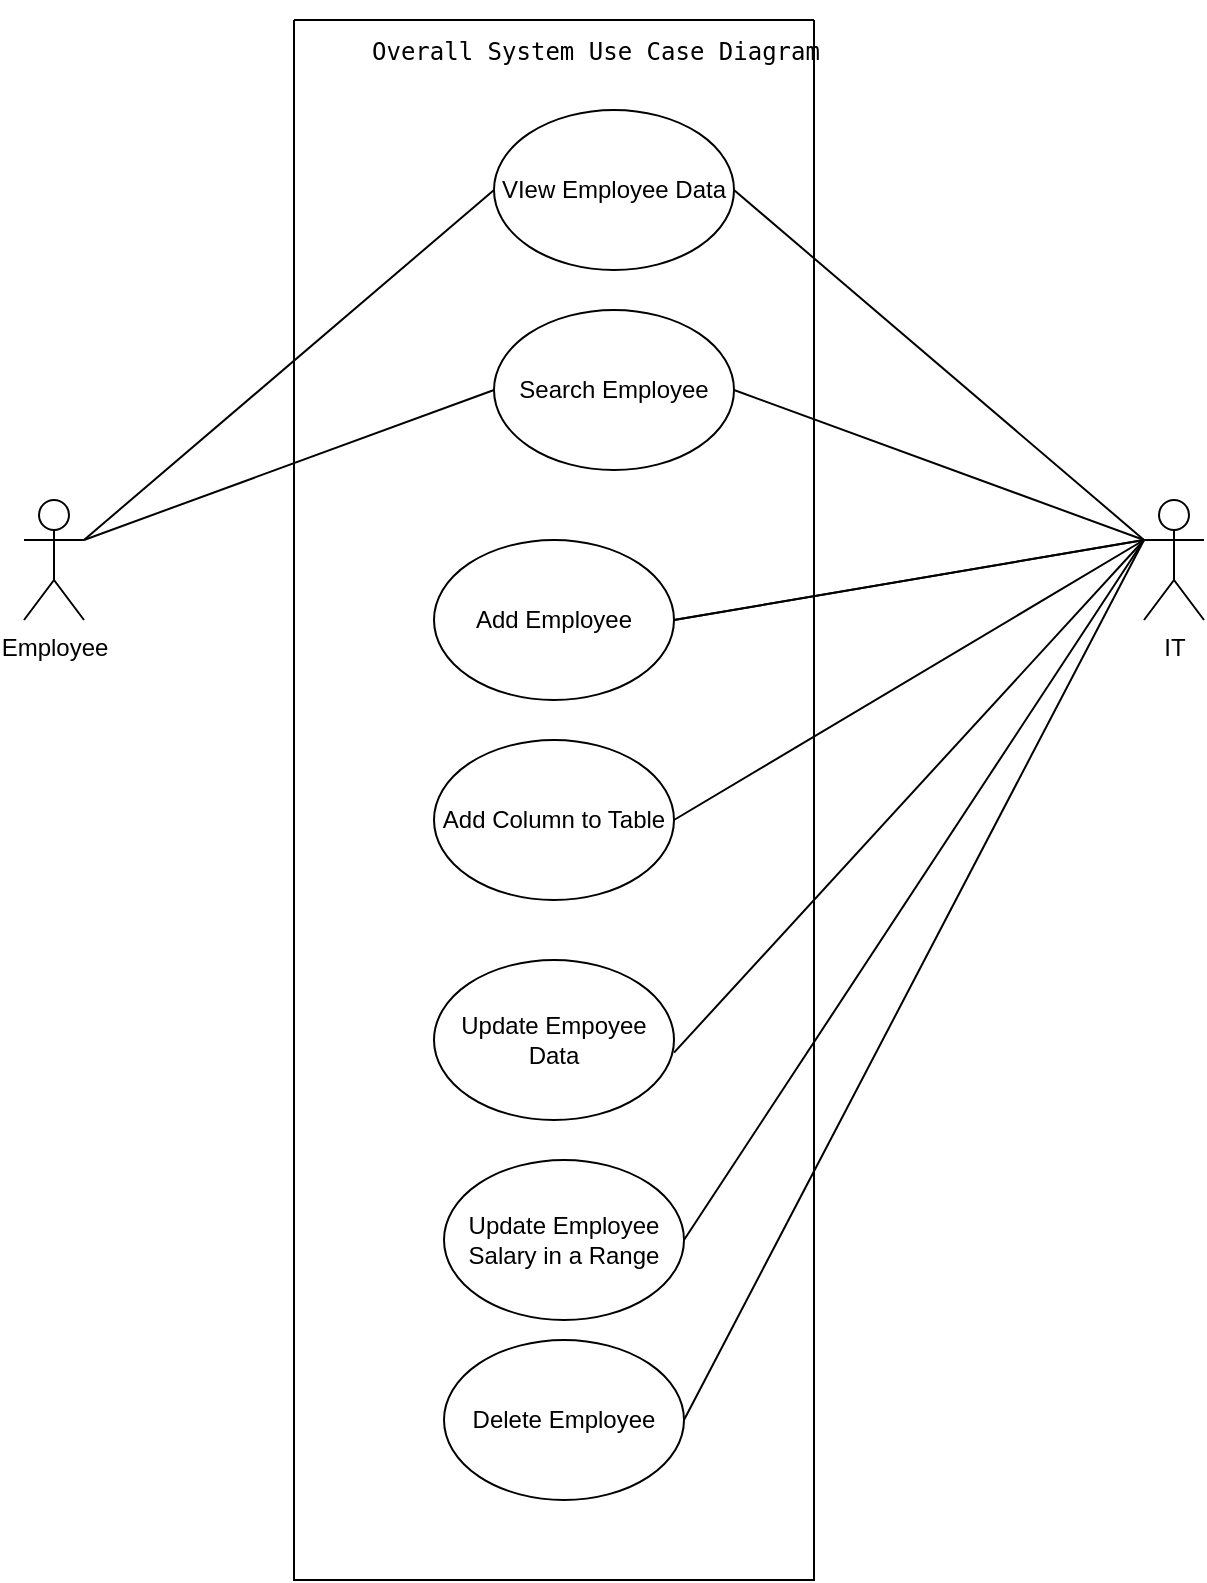 <mxfile version="24.6.5" type="github">
  <diagram name="Page-1" id="N6Xf3aNSx_Kv6TMhR8r-">
    <mxGraphModel dx="952" dy="971" grid="1" gridSize="10" guides="1" tooltips="1" connect="1" arrows="1" fold="1" page="1" pageScale="1" pageWidth="850" pageHeight="1100" math="0" shadow="0">
      <root>
        <mxCell id="0" />
        <mxCell id="1" parent="0" />
        <mxCell id="H_PQNdI-adibayKPYteU-1" value="Employee" style="shape=umlActor;verticalLabelPosition=bottom;verticalAlign=top;html=1;outlineConnect=0;" parent="1" vertex="1">
          <mxGeometry x="160" y="270" width="30" height="60" as="geometry" />
        </mxCell>
        <mxCell id="H_PQNdI-adibayKPYteU-2" value="" style="swimlane;startSize=0;" parent="1" vertex="1">
          <mxGeometry x="295" y="30" width="260" height="780" as="geometry" />
        </mxCell>
        <mxCell id="H_PQNdI-adibayKPYteU-3" value="&lt;pre class=&quot;notranslate&quot;&gt;&lt;code&gt;Overall System Use Case Diagram&lt;/code&gt;&lt;/pre&gt;" style="text;strokeColor=none;fillColor=none;align=left;verticalAlign=top;spacingLeft=4;spacingRight=4;overflow=hidden;rotatable=0;points=[[0,0.5],[1,0.5]];portConstraint=eastwest;whiteSpace=wrap;html=1;" parent="H_PQNdI-adibayKPYteU-2" vertex="1">
          <mxGeometry x="32.5" y="-10" width="260" height="40" as="geometry" />
        </mxCell>
        <mxCell id="H_PQNdI-adibayKPYteU-4" value="VIew Employee Data" style="ellipse;whiteSpace=wrap;html=1;" parent="H_PQNdI-adibayKPYteU-2" vertex="1">
          <mxGeometry x="100" y="45" width="120" height="80" as="geometry" />
        </mxCell>
        <mxCell id="H_PQNdI-adibayKPYteU-5" value="Search Employee" style="ellipse;whiteSpace=wrap;html=1;" parent="H_PQNdI-adibayKPYteU-2" vertex="1">
          <mxGeometry x="100" y="145" width="120" height="80" as="geometry" />
        </mxCell>
        <mxCell id="H_PQNdI-adibayKPYteU-6" value="Add Employee" style="ellipse;whiteSpace=wrap;html=1;" parent="H_PQNdI-adibayKPYteU-2" vertex="1">
          <mxGeometry x="70" y="260" width="120" height="80" as="geometry" />
        </mxCell>
        <mxCell id="H_PQNdI-adibayKPYteU-7" value="Add Column to Table" style="ellipse;whiteSpace=wrap;html=1;" parent="H_PQNdI-adibayKPYteU-2" vertex="1">
          <mxGeometry x="70" y="360" width="120" height="80" as="geometry" />
        </mxCell>
        <mxCell id="SPbPWe5hKHwfve0Wy9uy-5" value="" style="endArrow=none;html=1;rounded=0;entryX=1;entryY=0.5;entryDx=0;entryDy=0;endFill=0;" parent="H_PQNdI-adibayKPYteU-2" target="H_PQNdI-adibayKPYteU-7" edge="1">
          <mxGeometry width="50" height="50" relative="1" as="geometry">
            <mxPoint x="425" y="260" as="sourcePoint" />
            <mxPoint x="200" y="340" as="targetPoint" />
          </mxGeometry>
        </mxCell>
        <mxCell id="Sg7VVHkv524kO6aiyewT-9" value="Update Empoyee Data" style="ellipse;whiteSpace=wrap;html=1;" parent="H_PQNdI-adibayKPYteU-2" vertex="1">
          <mxGeometry x="70" y="470" width="120" height="80" as="geometry" />
        </mxCell>
        <mxCell id="Sg7VVHkv524kO6aiyewT-7" value="Update Employee Salary in a Range" style="ellipse;whiteSpace=wrap;html=1;" parent="H_PQNdI-adibayKPYteU-2" vertex="1">
          <mxGeometry x="75" y="570" width="120" height="80" as="geometry" />
        </mxCell>
        <mxCell id="05NDWI3WdxfiruJlpwwG-10" value="Delete Employee" style="ellipse;whiteSpace=wrap;html=1;" vertex="1" parent="H_PQNdI-adibayKPYteU-2">
          <mxGeometry x="75" y="660" width="120" height="80" as="geometry" />
        </mxCell>
        <mxCell id="H_PQNdI-adibayKPYteU-8" value="" style="endArrow=none;html=1;rounded=0;exitX=1;exitY=0.333;exitDx=0;exitDy=0;exitPerimeter=0;entryX=0;entryY=0.5;entryDx=0;entryDy=0;endFill=0;" parent="1" source="H_PQNdI-adibayKPYteU-1" target="H_PQNdI-adibayKPYteU-4" edge="1">
          <mxGeometry width="50" height="50" relative="1" as="geometry">
            <mxPoint x="400" y="440" as="sourcePoint" />
            <mxPoint x="450" y="390" as="targetPoint" />
          </mxGeometry>
        </mxCell>
        <mxCell id="H_PQNdI-adibayKPYteU-9" value="" style="endArrow=none;html=1;rounded=0;entryX=0;entryY=0.5;entryDx=0;entryDy=0;endFill=0;" parent="1" target="H_PQNdI-adibayKPYteU-5" edge="1">
          <mxGeometry width="50" height="50" relative="1" as="geometry">
            <mxPoint x="190" y="290" as="sourcePoint" />
            <mxPoint x="375" y="130" as="targetPoint" />
          </mxGeometry>
        </mxCell>
        <mxCell id="SPbPWe5hKHwfve0Wy9uy-1" value="IT" style="shape=umlActor;verticalLabelPosition=bottom;verticalAlign=top;html=1;outlineConnect=0;" parent="1" vertex="1">
          <mxGeometry x="720" y="270" width="30" height="60" as="geometry" />
        </mxCell>
        <mxCell id="SPbPWe5hKHwfve0Wy9uy-2" value="" style="endArrow=none;html=1;rounded=0;exitX=0;exitY=0.333;exitDx=0;exitDy=0;exitPerimeter=0;entryX=1;entryY=0.5;entryDx=0;entryDy=0;endFill=0;" parent="1" source="SPbPWe5hKHwfve0Wy9uy-1" target="H_PQNdI-adibayKPYteU-4" edge="1">
          <mxGeometry width="50" height="50" relative="1" as="geometry">
            <mxPoint x="200" y="300" as="sourcePoint" />
            <mxPoint x="375" y="130" as="targetPoint" />
          </mxGeometry>
        </mxCell>
        <mxCell id="SPbPWe5hKHwfve0Wy9uy-3" value="" style="endArrow=none;html=1;rounded=0;exitX=0;exitY=0.333;exitDx=0;exitDy=0;exitPerimeter=0;entryX=1;entryY=0.5;entryDx=0;entryDy=0;endFill=0;" parent="1" source="SPbPWe5hKHwfve0Wy9uy-1" target="H_PQNdI-adibayKPYteU-5" edge="1">
          <mxGeometry width="50" height="50" relative="1" as="geometry">
            <mxPoint x="730" y="300" as="sourcePoint" />
            <mxPoint x="495" y="130" as="targetPoint" />
          </mxGeometry>
        </mxCell>
        <mxCell id="SPbPWe5hKHwfve0Wy9uy-4" value="" style="endArrow=none;html=1;rounded=0;entryX=1;entryY=0.5;entryDx=0;entryDy=0;endFill=0;" parent="1" target="H_PQNdI-adibayKPYteU-6" edge="1">
          <mxGeometry width="50" height="50" relative="1" as="geometry">
            <mxPoint x="720" y="290" as="sourcePoint" />
            <mxPoint x="495" y="250" as="targetPoint" />
          </mxGeometry>
        </mxCell>
        <mxCell id="Sg7VVHkv524kO6aiyewT-8" value="" style="endArrow=none;html=1;rounded=0;endFill=0;exitX=0;exitY=0.333;exitDx=0;exitDy=0;exitPerimeter=0;entryX=1;entryY=0.5;entryDx=0;entryDy=0;" parent="1" source="SPbPWe5hKHwfve0Wy9uy-1" target="Sg7VVHkv524kO6aiyewT-7" edge="1">
          <mxGeometry width="50" height="50" relative="1" as="geometry">
            <mxPoint x="730" y="300" as="sourcePoint" />
            <mxPoint x="690" y="610" as="targetPoint" />
          </mxGeometry>
        </mxCell>
        <mxCell id="Sg7VVHkv524kO6aiyewT-10" value="" style="endArrow=none;html=1;rounded=0;endFill=0;entryX=1;entryY=0.579;entryDx=0;entryDy=0;entryPerimeter=0;" parent="1" target="Sg7VVHkv524kO6aiyewT-9" edge="1">
          <mxGeometry width="50" height="50" relative="1" as="geometry">
            <mxPoint x="720" y="290" as="sourcePoint" />
            <mxPoint x="490" y="670" as="targetPoint" />
          </mxGeometry>
        </mxCell>
        <mxCell id="05NDWI3WdxfiruJlpwwG-9" value="" style="endArrow=none;html=1;rounded=0;entryX=1;entryY=0.5;entryDx=0;entryDy=0;endFill=0;" edge="1" parent="1" target="H_PQNdI-adibayKPYteU-6">
          <mxGeometry width="50" height="50" relative="1" as="geometry">
            <mxPoint x="720" y="290" as="sourcePoint" />
            <mxPoint x="690" y="700" as="targetPoint" />
          </mxGeometry>
        </mxCell>
        <mxCell id="05NDWI3WdxfiruJlpwwG-11" value="" style="endArrow=none;html=1;rounded=0;endFill=0;exitX=0;exitY=0.333;exitDx=0;exitDy=0;exitPerimeter=0;entryX=1;entryY=0.5;entryDx=0;entryDy=0;" edge="1" parent="1" target="05NDWI3WdxfiruJlpwwG-10" source="SPbPWe5hKHwfve0Wy9uy-1">
          <mxGeometry width="50" height="50" relative="1" as="geometry">
            <mxPoint x="720" y="380" as="sourcePoint" />
            <mxPoint x="690" y="700" as="targetPoint" />
          </mxGeometry>
        </mxCell>
      </root>
    </mxGraphModel>
  </diagram>
</mxfile>
